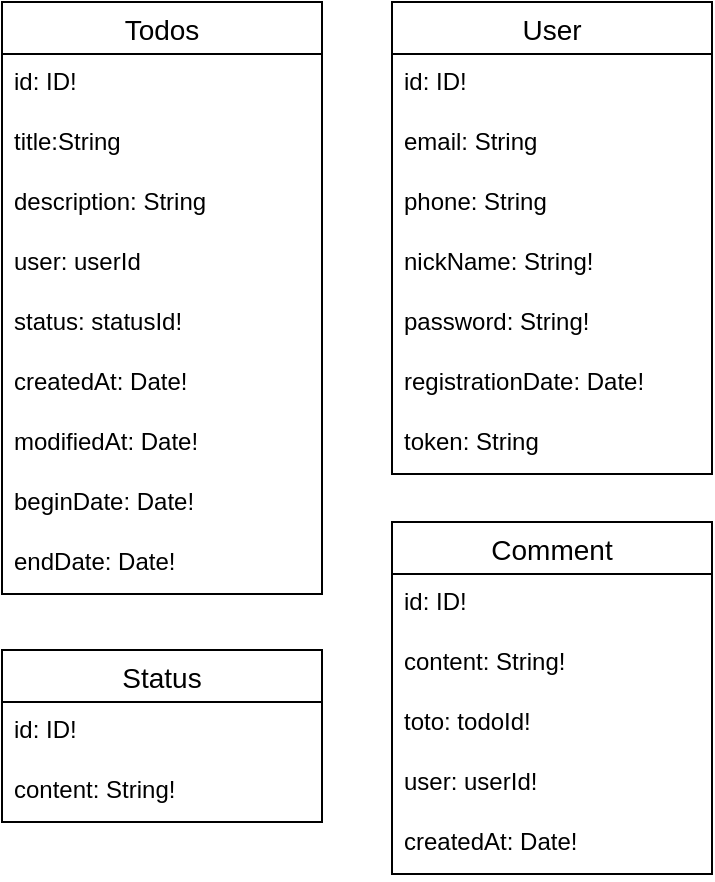<mxfile version="15.5.6" type="device"><diagram id="Q383FOo1awQqyvOuoaSL" name="Страница 1"><mxGraphModel dx="1024" dy="655" grid="1" gridSize="10" guides="1" tooltips="1" connect="1" arrows="1" fold="1" page="1" pageScale="1" pageWidth="1169" pageHeight="827" math="0" shadow="0"><root><mxCell id="0"/><mxCell id="1" parent="0"/><mxCell id="u79RKnoXLX_UpCXXKLUn-3" value="Todos" style="swimlane;fontStyle=0;childLayout=stackLayout;horizontal=1;startSize=26;horizontalStack=0;resizeParent=1;resizeParentMax=0;resizeLast=0;collapsible=1;marginBottom=0;align=center;fontSize=14;" vertex="1" parent="1"><mxGeometry x="425" y="180" width="160" height="296" as="geometry"/></mxCell><mxCell id="u79RKnoXLX_UpCXXKLUn-4" value="id: ID!" style="text;strokeColor=none;fillColor=none;spacingLeft=4;spacingRight=4;overflow=hidden;rotatable=0;points=[[0,0.5],[1,0.5]];portConstraint=eastwest;fontSize=12;" vertex="1" parent="u79RKnoXLX_UpCXXKLUn-3"><mxGeometry y="26" width="160" height="30" as="geometry"/></mxCell><mxCell id="u79RKnoXLX_UpCXXKLUn-7" value="title:String" style="text;strokeColor=none;fillColor=none;spacingLeft=4;spacingRight=4;overflow=hidden;rotatable=0;points=[[0,0.5],[1,0.5]];portConstraint=eastwest;fontSize=12;" vertex="1" parent="u79RKnoXLX_UpCXXKLUn-3"><mxGeometry y="56" width="160" height="30" as="geometry"/></mxCell><mxCell id="u79RKnoXLX_UpCXXKLUn-8" value="description: String" style="text;strokeColor=none;fillColor=none;spacingLeft=4;spacingRight=4;overflow=hidden;rotatable=0;points=[[0,0.5],[1,0.5]];portConstraint=eastwest;fontSize=12;" vertex="1" parent="u79RKnoXLX_UpCXXKLUn-3"><mxGeometry y="86" width="160" height="30" as="geometry"/></mxCell><mxCell id="u79RKnoXLX_UpCXXKLUn-26" value="user: userId" style="text;strokeColor=none;fillColor=none;spacingLeft=4;spacingRight=4;overflow=hidden;rotatable=0;points=[[0,0.5],[1,0.5]];portConstraint=eastwest;fontSize=12;" vertex="1" parent="u79RKnoXLX_UpCXXKLUn-3"><mxGeometry y="116" width="160" height="30" as="geometry"/></mxCell><mxCell id="u79RKnoXLX_UpCXXKLUn-9" value="status: statusId!" style="text;strokeColor=none;fillColor=none;spacingLeft=4;spacingRight=4;overflow=hidden;rotatable=0;points=[[0,0.5],[1,0.5]];portConstraint=eastwest;fontSize=12;" vertex="1" parent="u79RKnoXLX_UpCXXKLUn-3"><mxGeometry y="146" width="160" height="30" as="geometry"/></mxCell><mxCell id="u79RKnoXLX_UpCXXKLUn-10" value="createdAt: Date!" style="text;strokeColor=none;fillColor=none;spacingLeft=4;spacingRight=4;overflow=hidden;rotatable=0;points=[[0,0.5],[1,0.5]];portConstraint=eastwest;fontSize=12;" vertex="1" parent="u79RKnoXLX_UpCXXKLUn-3"><mxGeometry y="176" width="160" height="30" as="geometry"/></mxCell><mxCell id="u79RKnoXLX_UpCXXKLUn-30" value="modifiedAt: Date!" style="text;strokeColor=none;fillColor=none;spacingLeft=4;spacingRight=4;overflow=hidden;rotatable=0;points=[[0,0.5],[1,0.5]];portConstraint=eastwest;fontSize=12;" vertex="1" parent="u79RKnoXLX_UpCXXKLUn-3"><mxGeometry y="206" width="160" height="30" as="geometry"/></mxCell><mxCell id="u79RKnoXLX_UpCXXKLUn-31" value="beginDate: Date!" style="text;strokeColor=none;fillColor=none;spacingLeft=4;spacingRight=4;overflow=hidden;rotatable=0;points=[[0,0.5],[1,0.5]];portConstraint=eastwest;fontSize=12;" vertex="1" parent="u79RKnoXLX_UpCXXKLUn-3"><mxGeometry y="236" width="160" height="30" as="geometry"/></mxCell><mxCell id="u79RKnoXLX_UpCXXKLUn-11" value="endDate: Date!" style="text;strokeColor=none;fillColor=none;spacingLeft=4;spacingRight=4;overflow=hidden;rotatable=0;points=[[0,0.5],[1,0.5]];portConstraint=eastwest;fontSize=12;" vertex="1" parent="u79RKnoXLX_UpCXXKLUn-3"><mxGeometry y="266" width="160" height="30" as="geometry"/></mxCell><mxCell id="u79RKnoXLX_UpCXXKLUn-12" value="User" style="swimlane;fontStyle=0;childLayout=stackLayout;horizontal=1;startSize=26;horizontalStack=0;resizeParent=1;resizeParentMax=0;resizeLast=0;collapsible=1;marginBottom=0;align=center;fontSize=14;" vertex="1" parent="1"><mxGeometry x="620" y="180" width="160" height="236" as="geometry"/></mxCell><mxCell id="u79RKnoXLX_UpCXXKLUn-13" value="id: ID!" style="text;strokeColor=none;fillColor=none;spacingLeft=4;spacingRight=4;overflow=hidden;rotatable=0;points=[[0,0.5],[1,0.5]];portConstraint=eastwest;fontSize=12;" vertex="1" parent="u79RKnoXLX_UpCXXKLUn-12"><mxGeometry y="26" width="160" height="30" as="geometry"/></mxCell><mxCell id="u79RKnoXLX_UpCXXKLUn-14" value="email: String" style="text;strokeColor=none;fillColor=none;spacingLeft=4;spacingRight=4;overflow=hidden;rotatable=0;points=[[0,0.5],[1,0.5]];portConstraint=eastwest;fontSize=12;" vertex="1" parent="u79RKnoXLX_UpCXXKLUn-12"><mxGeometry y="56" width="160" height="30" as="geometry"/></mxCell><mxCell id="u79RKnoXLX_UpCXXKLUn-15" value="phone: String" style="text;strokeColor=none;fillColor=none;spacingLeft=4;spacingRight=4;overflow=hidden;rotatable=0;points=[[0,0.5],[1,0.5]];portConstraint=eastwest;fontSize=12;" vertex="1" parent="u79RKnoXLX_UpCXXKLUn-12"><mxGeometry y="86" width="160" height="30" as="geometry"/></mxCell><mxCell id="u79RKnoXLX_UpCXXKLUn-16" value="nickName: String!" style="text;strokeColor=none;fillColor=none;spacingLeft=4;spacingRight=4;overflow=hidden;rotatable=0;points=[[0,0.5],[1,0.5]];portConstraint=eastwest;fontSize=12;" vertex="1" parent="u79RKnoXLX_UpCXXKLUn-12"><mxGeometry y="116" width="160" height="30" as="geometry"/></mxCell><mxCell id="u79RKnoXLX_UpCXXKLUn-17" value="password: String!" style="text;strokeColor=none;fillColor=none;spacingLeft=4;spacingRight=4;overflow=hidden;rotatable=0;points=[[0,0.5],[1,0.5]];portConstraint=eastwest;fontSize=12;" vertex="1" parent="u79RKnoXLX_UpCXXKLUn-12"><mxGeometry y="146" width="160" height="30" as="geometry"/></mxCell><mxCell id="u79RKnoXLX_UpCXXKLUn-25" value="registrationDate: Date!" style="text;strokeColor=none;fillColor=none;spacingLeft=4;spacingRight=4;overflow=hidden;rotatable=0;points=[[0,0.5],[1,0.5]];portConstraint=eastwest;fontSize=12;" vertex="1" parent="u79RKnoXLX_UpCXXKLUn-12"><mxGeometry y="176" width="160" height="30" as="geometry"/></mxCell><mxCell id="u79RKnoXLX_UpCXXKLUn-32" value="token: String" style="text;strokeColor=none;fillColor=none;spacingLeft=4;spacingRight=4;overflow=hidden;rotatable=0;points=[[0,0.5],[1,0.5]];portConstraint=eastwest;fontSize=12;" vertex="1" parent="u79RKnoXLX_UpCXXKLUn-12"><mxGeometry y="206" width="160" height="30" as="geometry"/></mxCell><mxCell id="u79RKnoXLX_UpCXXKLUn-18" value="Comment" style="swimlane;fontStyle=0;childLayout=stackLayout;horizontal=1;startSize=26;horizontalStack=0;resizeParent=1;resizeParentMax=0;resizeLast=0;collapsible=1;marginBottom=0;align=center;fontSize=14;" vertex="1" parent="1"><mxGeometry x="620" y="440" width="160" height="176" as="geometry"/></mxCell><mxCell id="u79RKnoXLX_UpCXXKLUn-19" value="id: ID!" style="text;strokeColor=none;fillColor=none;spacingLeft=4;spacingRight=4;overflow=hidden;rotatable=0;points=[[0,0.5],[1,0.5]];portConstraint=eastwest;fontSize=12;" vertex="1" parent="u79RKnoXLX_UpCXXKLUn-18"><mxGeometry y="26" width="160" height="30" as="geometry"/></mxCell><mxCell id="u79RKnoXLX_UpCXXKLUn-21" value="content: String!&#10;" style="text;strokeColor=none;fillColor=none;spacingLeft=4;spacingRight=4;overflow=hidden;rotatable=0;points=[[0,0.5],[1,0.5]];portConstraint=eastwest;fontSize=12;" vertex="1" parent="u79RKnoXLX_UpCXXKLUn-18"><mxGeometry y="56" width="160" height="30" as="geometry"/></mxCell><mxCell id="u79RKnoXLX_UpCXXKLUn-22" value="toto: todoId!" style="text;strokeColor=none;fillColor=none;spacingLeft=4;spacingRight=4;overflow=hidden;rotatable=0;points=[[0,0.5],[1,0.5]];portConstraint=eastwest;fontSize=12;" vertex="1" parent="u79RKnoXLX_UpCXXKLUn-18"><mxGeometry y="86" width="160" height="30" as="geometry"/></mxCell><mxCell id="u79RKnoXLX_UpCXXKLUn-23" value="user: userId!" style="text;strokeColor=none;fillColor=none;spacingLeft=4;spacingRight=4;overflow=hidden;rotatable=0;points=[[0,0.5],[1,0.5]];portConstraint=eastwest;fontSize=12;" vertex="1" parent="u79RKnoXLX_UpCXXKLUn-18"><mxGeometry y="116" width="160" height="30" as="geometry"/></mxCell><mxCell id="u79RKnoXLX_UpCXXKLUn-24" value="createdAt: Date!" style="text;strokeColor=none;fillColor=none;spacingLeft=4;spacingRight=4;overflow=hidden;rotatable=0;points=[[0,0.5],[1,0.5]];portConstraint=eastwest;fontSize=12;" vertex="1" parent="u79RKnoXLX_UpCXXKLUn-18"><mxGeometry y="146" width="160" height="30" as="geometry"/></mxCell><mxCell id="u79RKnoXLX_UpCXXKLUn-27" value="Status" style="swimlane;fontStyle=0;childLayout=stackLayout;horizontal=1;startSize=26;horizontalStack=0;resizeParent=1;resizeParentMax=0;resizeLast=0;collapsible=1;marginBottom=0;align=center;fontSize=14;" vertex="1" parent="1"><mxGeometry x="425" y="504" width="160" height="86" as="geometry"/></mxCell><mxCell id="u79RKnoXLX_UpCXXKLUn-29" value="id: ID!" style="text;strokeColor=none;fillColor=none;spacingLeft=4;spacingRight=4;overflow=hidden;rotatable=0;points=[[0,0.5],[1,0.5]];portConstraint=eastwest;fontSize=12;" vertex="1" parent="u79RKnoXLX_UpCXXKLUn-27"><mxGeometry y="26" width="160" height="30" as="geometry"/></mxCell><mxCell id="u79RKnoXLX_UpCXXKLUn-28" value="content: String!" style="text;strokeColor=none;fillColor=none;spacingLeft=4;spacingRight=4;overflow=hidden;rotatable=0;points=[[0,0.5],[1,0.5]];portConstraint=eastwest;fontSize=12;" vertex="1" parent="u79RKnoXLX_UpCXXKLUn-27"><mxGeometry y="56" width="160" height="30" as="geometry"/></mxCell></root></mxGraphModel></diagram></mxfile>